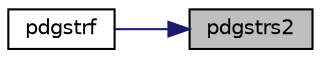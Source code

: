 digraph "pdgstrs2"
{
 // LATEX_PDF_SIZE
  edge [fontname="Helvetica",fontsize="10",labelfontname="Helvetica",labelfontsize="10"];
  node [fontname="Helvetica",fontsize="10",shape=record];
  rankdir="RL";
  Node1 [label="pdgstrs2",height=0.2,width=0.4,color="black", fillcolor="grey75", style="filled", fontcolor="black",tooltip=" "];
  Node1 -> Node2 [dir="back",color="midnightblue",fontsize="10",style="solid",fontname="Helvetica"];
  Node2 [label="pdgstrf",height=0.2,width=0.4,color="black", fillcolor="white", style="filled",URL="$pdgstrf__sherry_8c.html#a12ba7f3fe28fe094c461e0e61a9d8d4c",tooltip=" "];
}
